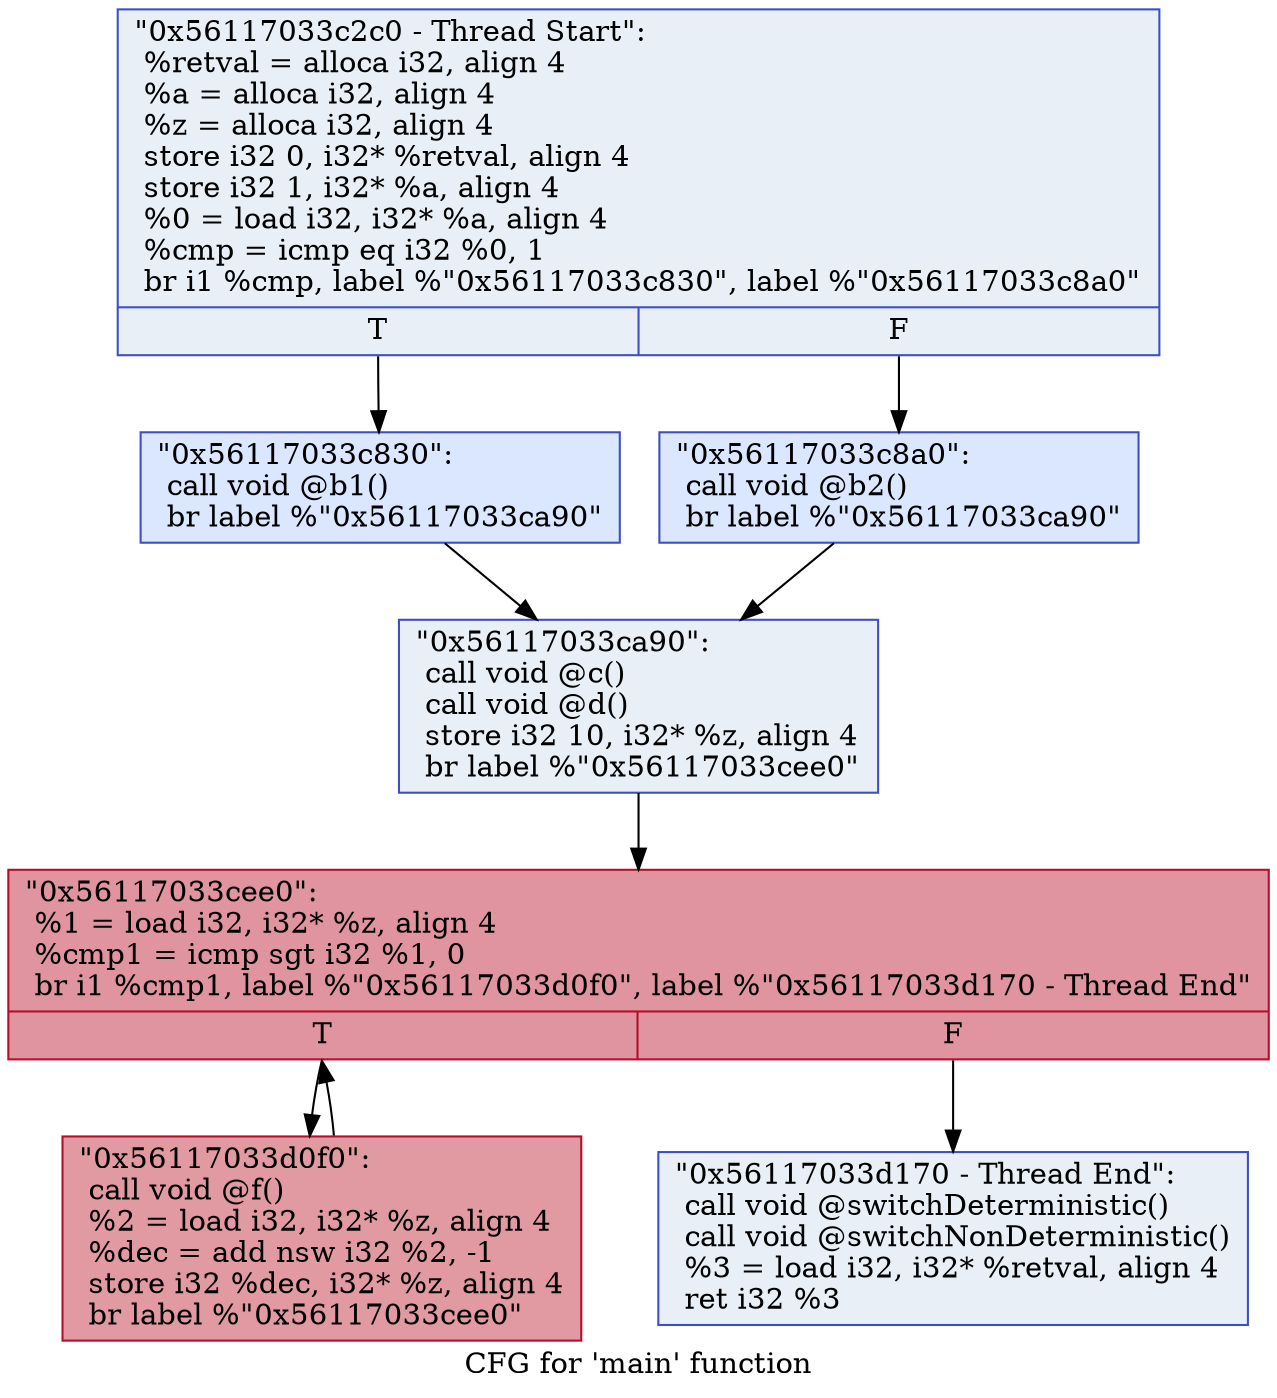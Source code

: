 digraph "CFG for 'main' function" {
	label="CFG for 'main' function";

	Node0x56117033c2c0 [shape=record,color="#3d50c3ff", style=filled, fillcolor="#cedaeb70",label="{\"0x56117033c2c0 - Thread Start\":\l  %retval = alloca i32, align 4\l  %a = alloca i32, align 4\l  %z = alloca i32, align 4\l  store i32 0, i32* %retval, align 4\l  store i32 1, i32* %a, align 4\l  %0 = load i32, i32* %a, align 4\l  %cmp = icmp eq i32 %0, 1\l  br i1 %cmp, label %\"0x56117033c830\", label %\"0x56117033c8a0\"\l|{<s0>T|<s1>F}}"];
	Node0x56117033c2c0:s0 -> Node0x56117033c830;
	Node0x56117033c2c0:s1 -> Node0x56117033c8a0;
	Node0x56117033c830 [shape=record,color="#3d50c3ff", style=filled, fillcolor="#abc8fd70",label="{\"0x56117033c830\":                                 \l  call void @b1()\l  br label %\"0x56117033ca90\"\l}"];
	Node0x56117033c830 -> Node0x56117033ca90;
	Node0x56117033c8a0 [shape=record,color="#3d50c3ff", style=filled, fillcolor="#abc8fd70",label="{\"0x56117033c8a0\":                                 \l  call void @b2()\l  br label %\"0x56117033ca90\"\l}"];
	Node0x56117033c8a0 -> Node0x56117033ca90;
	Node0x56117033ca90 [shape=record,color="#3d50c3ff", style=filled, fillcolor="#cedaeb70",label="{\"0x56117033ca90\":                                 \l  call void @c()\l  call void @d()\l  store i32 10, i32* %z, align 4\l  br label %\"0x56117033cee0\"\l}"];
	Node0x56117033ca90 -> Node0x56117033cee0;
	Node0x56117033cee0 [shape=record,color="#b70d28ff", style=filled, fillcolor="#b70d2870",label="{\"0x56117033cee0\":                                 \l  %1 = load i32, i32* %z, align 4\l  %cmp1 = icmp sgt i32 %1, 0\l  br i1 %cmp1, label %\"0x56117033d0f0\", label %\"0x56117033d170 - Thread End\"\l|{<s0>T|<s1>F}}"];
	Node0x56117033cee0:s0 -> Node0x56117033d0f0;
	Node0x56117033cee0:s1 -> Node0x56117033d170;
	Node0x56117033d0f0 [shape=record,color="#b70d28ff", style=filled, fillcolor="#bb1b2c70",label="{\"0x56117033d0f0\":                                 \l  call void @f()\l  %2 = load i32, i32* %z, align 4\l  %dec = add nsw i32 %2, -1\l  store i32 %dec, i32* %z, align 4\l  br label %\"0x56117033cee0\"\l}"];
	Node0x56117033d0f0 -> Node0x56117033cee0;
	Node0x56117033d170 [shape=record,color="#3d50c3ff", style=filled, fillcolor="#cedaeb70",label="{\"0x56117033d170 - Thread End\":                    \l  call void @switchDeterministic()\l  call void @switchNonDeterministic()\l  %3 = load i32, i32* %retval, align 4\l  ret i32 %3\l}"];
}
